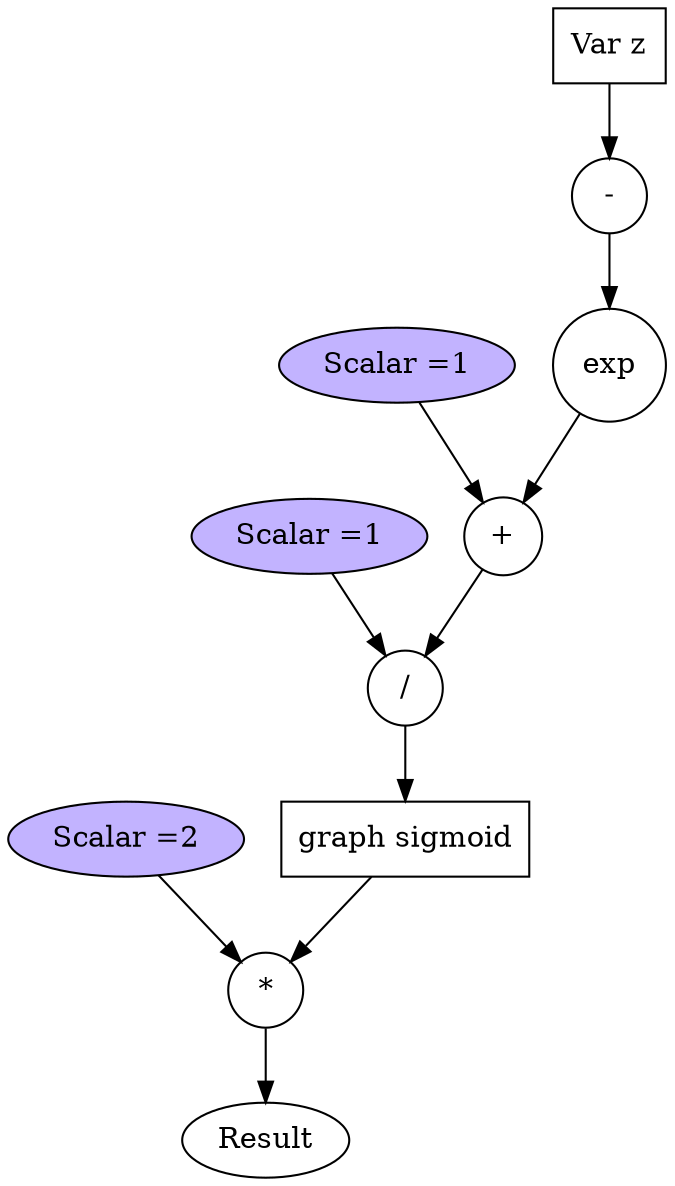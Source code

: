 digraph nested_graph{
	1 [label="*", shape=circle];
	2 [label="Scalar =2", style="filled", fillcolor=".7 .3 1.0"];
	3 [label="graph sigmoid", shape=record];
	4 [label="/", shape=circle];
	5 [label="Scalar =1", style="filled", fillcolor=".7 .3 1.0"];
	6 [label="+", shape=circle];
	7 [label="Scalar =1", style="filled", fillcolor=".7 .3 1.0"];
	8 [label="exp", shape=circle];
	9 [label="-", shape=circle];
	10 [label="Var z", shape=box];
	1 -> Result ;
	2 -> 1;
	3 -> 1;
	4 -> 3;
	5 -> 4;
	6 -> 4;
	7 -> 6;
	8 -> 6;
	9 -> 8;
	10 -> 9;
}